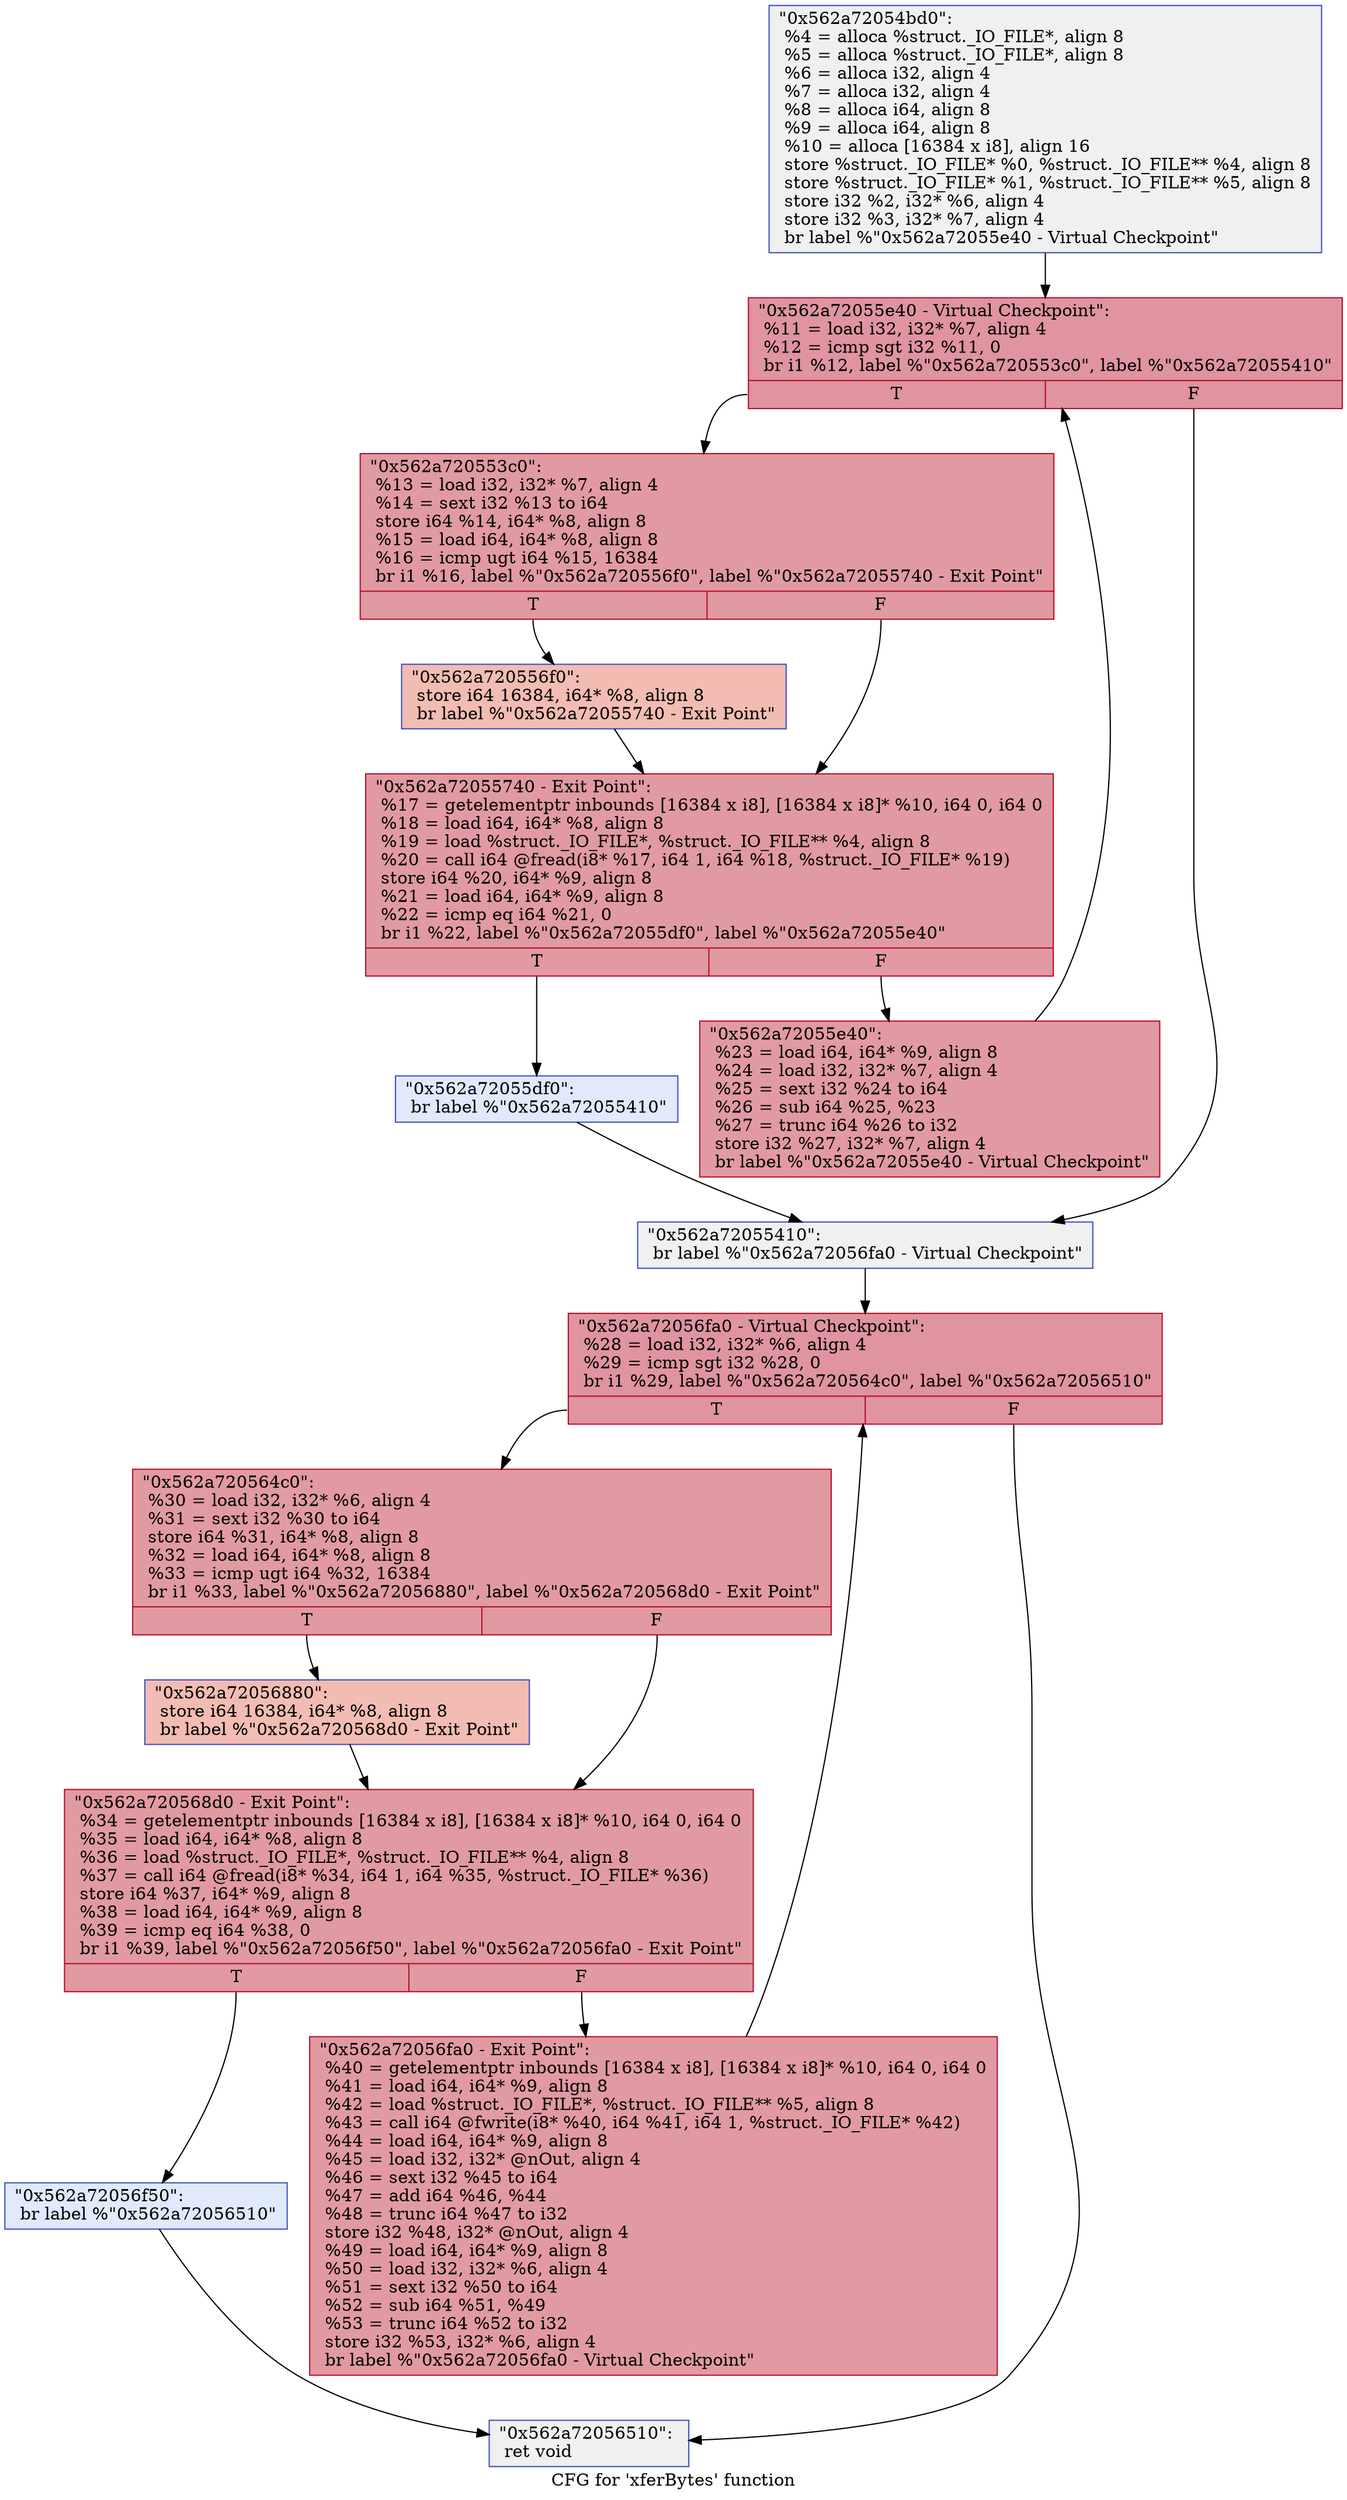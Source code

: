 digraph "CFG for 'xferBytes' function" {
	label="CFG for 'xferBytes' function";

	Node0x562a72054bd0 [shape=record,color="#3d50c3ff", style=filled, fillcolor="#dbdcde70",label="{\"0x562a72054bd0\":\l  %4 = alloca %struct._IO_FILE*, align 8\l  %5 = alloca %struct._IO_FILE*, align 8\l  %6 = alloca i32, align 4\l  %7 = alloca i32, align 4\l  %8 = alloca i64, align 8\l  %9 = alloca i64, align 8\l  %10 = alloca [16384 x i8], align 16\l  store %struct._IO_FILE* %0, %struct._IO_FILE** %4, align 8\l  store %struct._IO_FILE* %1, %struct._IO_FILE** %5, align 8\l  store i32 %2, i32* %6, align 4\l  store i32 %3, i32* %7, align 4\l  br label %\"0x562a72055e40 - Virtual Checkpoint\"\l}"];
	Node0x562a72054bd0 -> Node0x562a72054c20;
	Node0x562a72054c20 [shape=record,color="#b70d28ff", style=filled, fillcolor="#b70d2870",label="{\"0x562a72055e40 - Virtual Checkpoint\":            \l  %11 = load i32, i32* %7, align 4\l  %12 = icmp sgt i32 %11, 0\l  br i1 %12, label %\"0x562a720553c0\", label %\"0x562a72055410\"\l|{<s0>T|<s1>F}}"];
	Node0x562a72054c20:s0 -> Node0x562a720553c0;
	Node0x562a72054c20:s1 -> Node0x562a72055410;
	Node0x562a720553c0 [shape=record,color="#b70d28ff", style=filled, fillcolor="#bb1b2c70",label="{\"0x562a720553c0\":                                 \l  %13 = load i32, i32* %7, align 4\l  %14 = sext i32 %13 to i64\l  store i64 %14, i64* %8, align 8\l  %15 = load i64, i64* %8, align 8\l  %16 = icmp ugt i64 %15, 16384\l  br i1 %16, label %\"0x562a720556f0\", label %\"0x562a72055740 - Exit Point\"\l|{<s0>T|<s1>F}}"];
	Node0x562a720553c0:s0 -> Node0x562a720556f0;
	Node0x562a720553c0:s1 -> Node0x562a72055740;
	Node0x562a720556f0 [shape=record,color="#3d50c3ff", style=filled, fillcolor="#e1675170",label="{\"0x562a720556f0\":                                 \l  store i64 16384, i64* %8, align 8\l  br label %\"0x562a72055740 - Exit Point\"\l}"];
	Node0x562a720556f0 -> Node0x562a72055740;
	Node0x562a72055740 [shape=record,color="#b70d28ff", style=filled, fillcolor="#bb1b2c70",label="{\"0x562a72055740 - Exit Point\":                    \l  %17 = getelementptr inbounds [16384 x i8], [16384 x i8]* %10, i64 0, i64 0\l  %18 = load i64, i64* %8, align 8\l  %19 = load %struct._IO_FILE*, %struct._IO_FILE** %4, align 8\l  %20 = call i64 @fread(i8* %17, i64 1, i64 %18, %struct._IO_FILE* %19)\l  store i64 %20, i64* %9, align 8\l  %21 = load i64, i64* %9, align 8\l  %22 = icmp eq i64 %21, 0\l  br i1 %22, label %\"0x562a72055df0\", label %\"0x562a72055e40\"\l|{<s0>T|<s1>F}}"];
	Node0x562a72055740:s0 -> Node0x562a72055df0;
	Node0x562a72055740:s1 -> Node0x562a72055e40;
	Node0x562a72055df0 [shape=record,color="#3d50c3ff", style=filled, fillcolor="#b9d0f970",label="{\"0x562a72055df0\":                                 \l  br label %\"0x562a72055410\"\l}"];
	Node0x562a72055df0 -> Node0x562a72055410;
	Node0x562a72055e40 [shape=record,color="#b70d28ff", style=filled, fillcolor="#bb1b2c70",label="{\"0x562a72055e40\":                                 \l  %23 = load i64, i64* %9, align 8\l  %24 = load i32, i32* %7, align 4\l  %25 = sext i32 %24 to i64\l  %26 = sub i64 %25, %23\l  %27 = trunc i64 %26 to i32\l  store i32 %27, i32* %7, align 4\l  br label %\"0x562a72055e40 - Virtual Checkpoint\"\l}"];
	Node0x562a72055e40 -> Node0x562a72054c20;
	Node0x562a72055410 [shape=record,color="#3d50c3ff", style=filled, fillcolor="#dbdcde70",label="{\"0x562a72055410\":                                 \l  br label %\"0x562a72056fa0 - Virtual Checkpoint\"\l}"];
	Node0x562a72055410 -> Node0x562a72056300;
	Node0x562a72056300 [shape=record,color="#b70d28ff", style=filled, fillcolor="#b70d2870",label="{\"0x562a72056fa0 - Virtual Checkpoint\":            \l  %28 = load i32, i32* %6, align 4\l  %29 = icmp sgt i32 %28, 0\l  br i1 %29, label %\"0x562a720564c0\", label %\"0x562a72056510\"\l|{<s0>T|<s1>F}}"];
	Node0x562a72056300:s0 -> Node0x562a720564c0;
	Node0x562a72056300:s1 -> Node0x562a72056510;
	Node0x562a720564c0 [shape=record,color="#b70d28ff", style=filled, fillcolor="#bb1b2c70",label="{\"0x562a720564c0\":                                 \l  %30 = load i32, i32* %6, align 4\l  %31 = sext i32 %30 to i64\l  store i64 %31, i64* %8, align 8\l  %32 = load i64, i64* %8, align 8\l  %33 = icmp ugt i64 %32, 16384\l  br i1 %33, label %\"0x562a72056880\", label %\"0x562a720568d0 - Exit Point\"\l|{<s0>T|<s1>F}}"];
	Node0x562a720564c0:s0 -> Node0x562a72056880;
	Node0x562a720564c0:s1 -> Node0x562a720568d0;
	Node0x562a72056880 [shape=record,color="#3d50c3ff", style=filled, fillcolor="#e1675170",label="{\"0x562a72056880\":                                 \l  store i64 16384, i64* %8, align 8\l  br label %\"0x562a720568d0 - Exit Point\"\l}"];
	Node0x562a72056880 -> Node0x562a720568d0;
	Node0x562a720568d0 [shape=record,color="#b70d28ff", style=filled, fillcolor="#bb1b2c70",label="{\"0x562a720568d0 - Exit Point\":                    \l  %34 = getelementptr inbounds [16384 x i8], [16384 x i8]* %10, i64 0, i64 0\l  %35 = load i64, i64* %8, align 8\l  %36 = load %struct._IO_FILE*, %struct._IO_FILE** %4, align 8\l  %37 = call i64 @fread(i8* %34, i64 1, i64 %35, %struct._IO_FILE* %36)\l  store i64 %37, i64* %9, align 8\l  %38 = load i64, i64* %9, align 8\l  %39 = icmp eq i64 %38, 0\l  br i1 %39, label %\"0x562a72056f50\", label %\"0x562a72056fa0 - Exit Point\"\l|{<s0>T|<s1>F}}"];
	Node0x562a720568d0:s0 -> Node0x562a72056f50;
	Node0x562a720568d0:s1 -> Node0x562a72056fa0;
	Node0x562a72056f50 [shape=record,color="#3d50c3ff", style=filled, fillcolor="#b9d0f970",label="{\"0x562a72056f50\":                                 \l  br label %\"0x562a72056510\"\l}"];
	Node0x562a72056f50 -> Node0x562a72056510;
	Node0x562a72056fa0 [shape=record,color="#b70d28ff", style=filled, fillcolor="#bb1b2c70",label="{\"0x562a72056fa0 - Exit Point\":                    \l  %40 = getelementptr inbounds [16384 x i8], [16384 x i8]* %10, i64 0, i64 0\l  %41 = load i64, i64* %9, align 8\l  %42 = load %struct._IO_FILE*, %struct._IO_FILE** %5, align 8\l  %43 = call i64 @fwrite(i8* %40, i64 %41, i64 1, %struct._IO_FILE* %42)\l  %44 = load i64, i64* %9, align 8\l  %45 = load i32, i32* @nOut, align 4\l  %46 = sext i32 %45 to i64\l  %47 = add i64 %46, %44\l  %48 = trunc i64 %47 to i32\l  store i32 %48, i32* @nOut, align 4\l  %49 = load i64, i64* %9, align 8\l  %50 = load i32, i32* %6, align 4\l  %51 = sext i32 %50 to i64\l  %52 = sub i64 %51, %49\l  %53 = trunc i64 %52 to i32\l  store i32 %53, i32* %6, align 4\l  br label %\"0x562a72056fa0 - Virtual Checkpoint\"\l}"];
	Node0x562a72056fa0 -> Node0x562a72056300;
	Node0x562a72056510 [shape=record,color="#3d50c3ff", style=filled, fillcolor="#dbdcde70",label="{\"0x562a72056510\":                                 \l  ret void\l}"];
}
